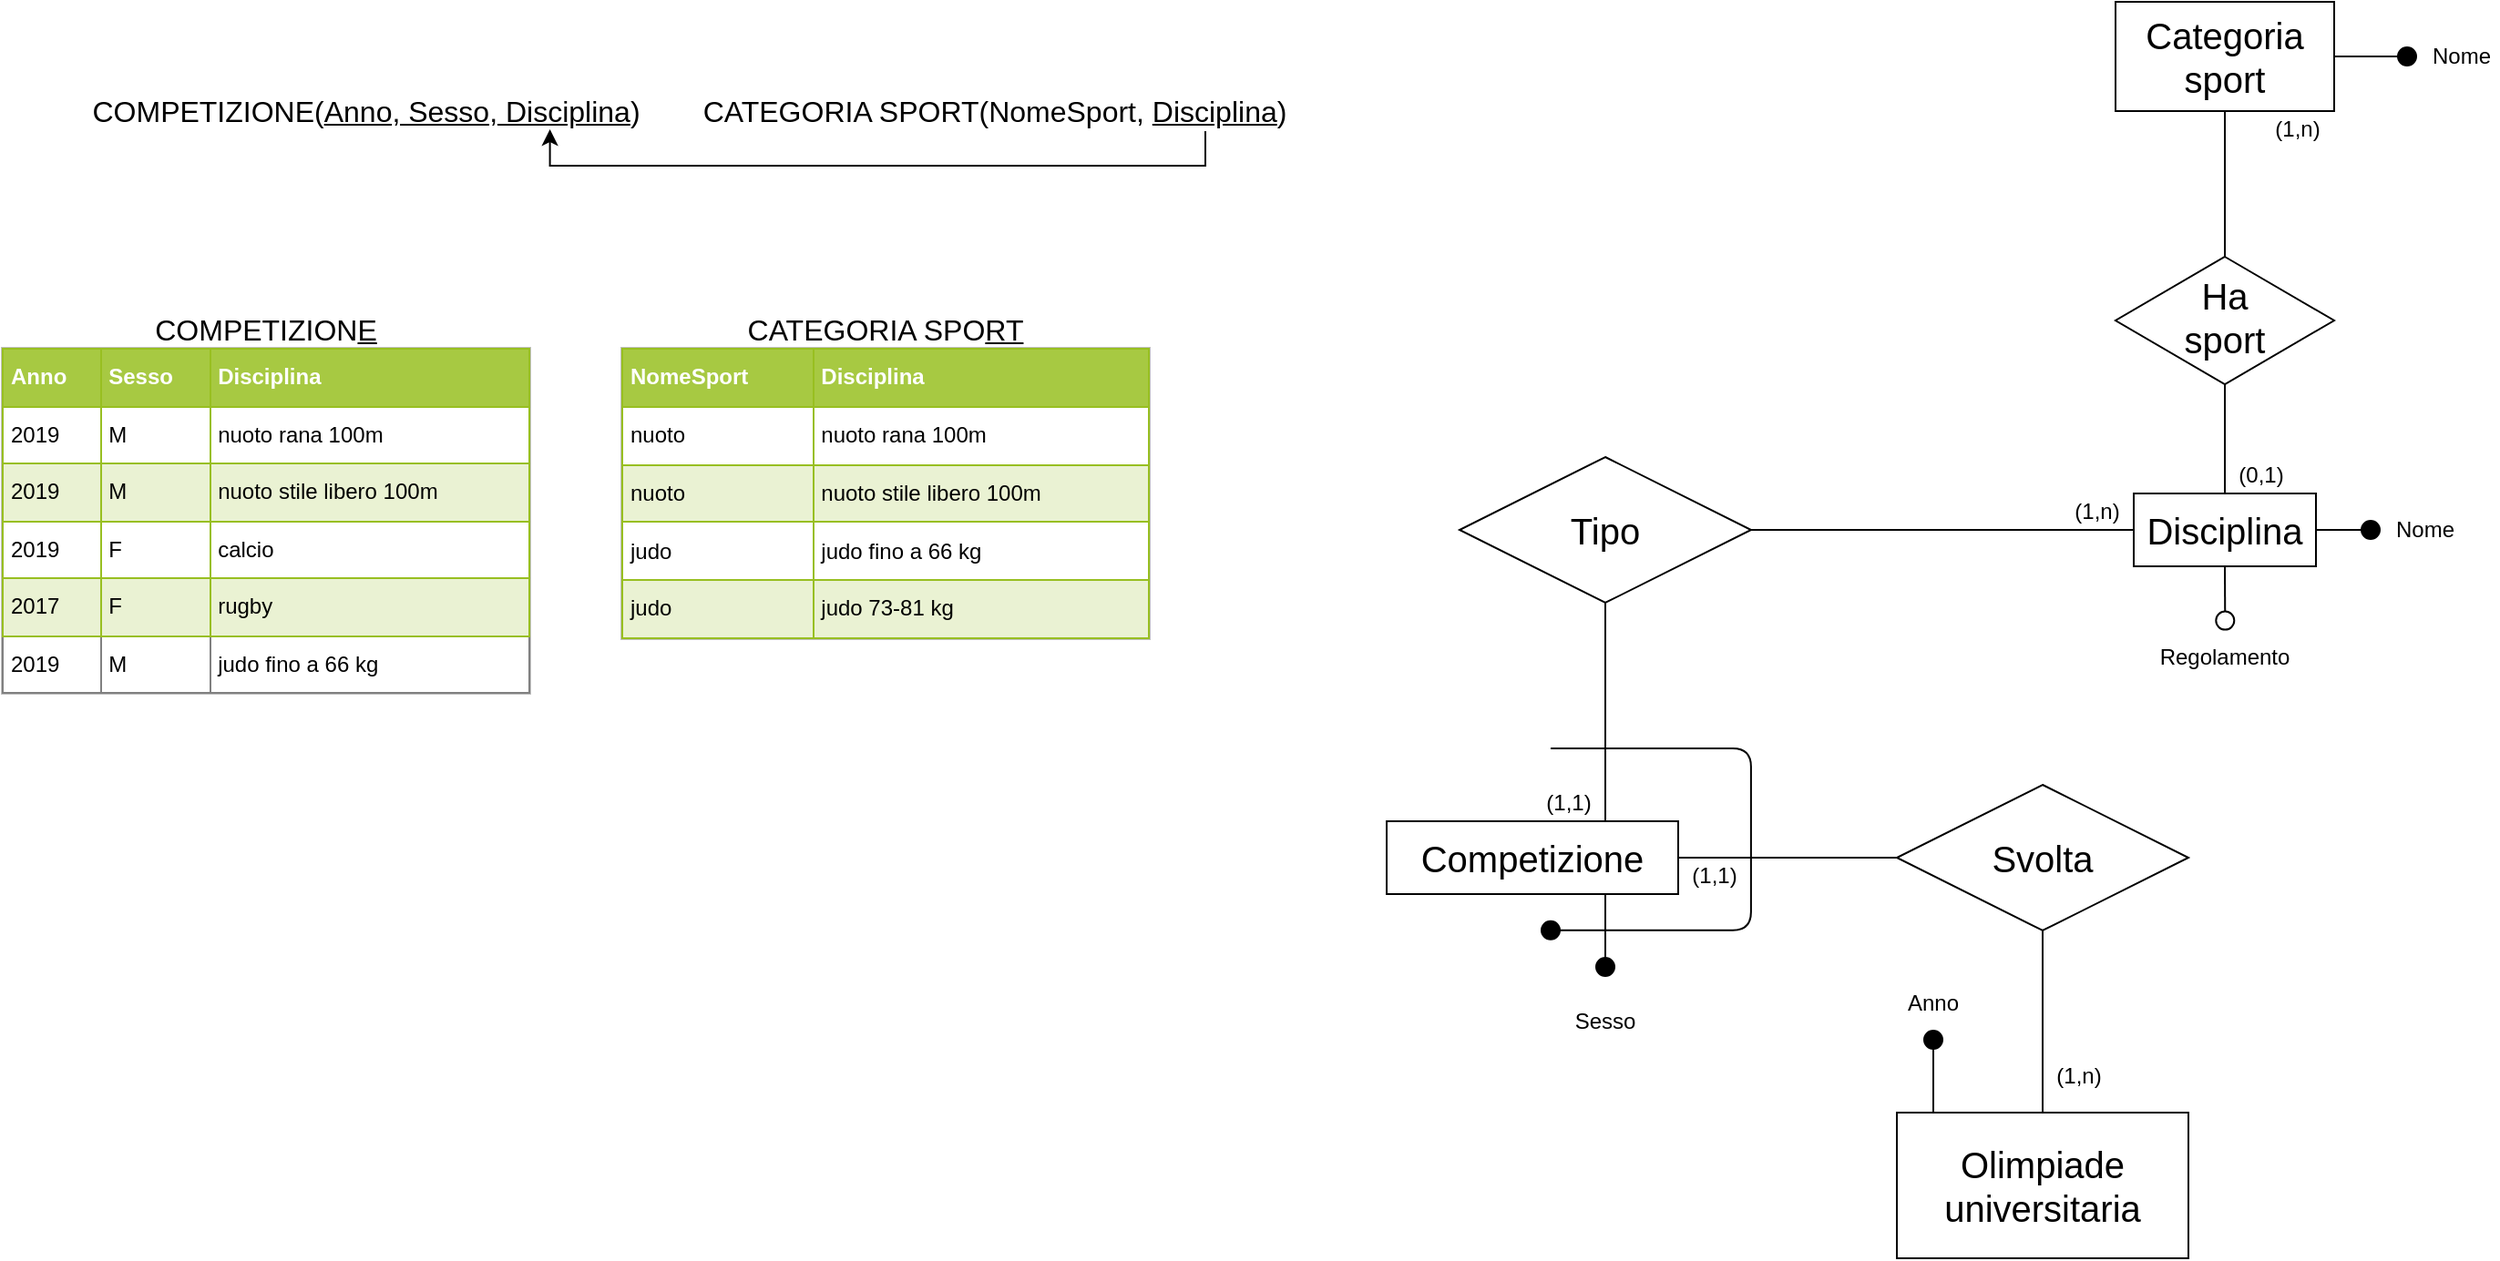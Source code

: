 <mxfile version="12.4.3" type="github" pages="1">
  <diagram id="uhMjWXik6Yx-BJb2ZID2" name="Schema E-R e logico">
    <mxGraphModel dx="2207" dy="1418" grid="1" gridSize="10" guides="1" tooltips="1" connect="1" arrows="1" fold="1" page="1" pageScale="1" pageWidth="1169" pageHeight="827" math="0" shadow="0">
      <root>
        <mxCell id="0"/>
        <mxCell id="1" parent="0"/>
        <mxCell id="-CwcN6ZD3fl_PPB7evjk-37" style="edgeStyle=orthogonalEdgeStyle;rounded=0;orthogonalLoop=1;jettySize=auto;html=1;exitX=1;exitY=0.5;exitDx=0;exitDy=0;endArrow=none;endFill=0;fontSize=20;" parent="1" source="-CwcN6ZD3fl_PPB7evjk-8" target="-CwcN6ZD3fl_PPB7evjk-38" edge="1">
          <mxGeometry relative="1" as="geometry">
            <mxPoint x="920" y="260" as="targetPoint"/>
          </mxGeometry>
        </mxCell>
        <mxCell id="V-vhEgvPOVv-jiupzH60-1" style="edgeStyle=orthogonalEdgeStyle;rounded=1;orthogonalLoop=1;jettySize=auto;html=1;exitX=0.75;exitY=1;exitDx=0;exitDy=0;endArrow=oval;endFill=1;endSize=10;" parent="1" source="-CwcN6ZD3fl_PPB7evjk-8" edge="1">
          <mxGeometry relative="1" as="geometry">
            <mxPoint x="760" y="320" as="targetPoint"/>
          </mxGeometry>
        </mxCell>
        <mxCell id="-CwcN6ZD3fl_PPB7evjk-8" value="&lt;font style=&quot;font-size: 20px&quot;&gt;Competizione&lt;/font&gt;" style="rounded=0;whiteSpace=wrap;html=1;" parent="1" vertex="1">
          <mxGeometry x="640" y="240" width="160" height="40" as="geometry"/>
        </mxCell>
        <mxCell id="pbwnNEGYd-IY7YFEyke1-8" style="edgeStyle=orthogonalEdgeStyle;rounded=1;orthogonalLoop=1;jettySize=auto;html=1;entryX=1;entryY=0.5;entryDx=0;entryDy=0;endArrow=none;endFill=0;" parent="1" source="-CwcN6ZD3fl_PPB7evjk-12" target="pbwnNEGYd-IY7YFEyke1-6" edge="1">
          <mxGeometry relative="1" as="geometry"/>
        </mxCell>
        <mxCell id="pbwnNEGYd-IY7YFEyke1-10" style="edgeStyle=orthogonalEdgeStyle;rounded=1;orthogonalLoop=1;jettySize=auto;html=1;exitX=0.5;exitY=1;exitDx=0;exitDy=0;endArrow=oval;endFill=0;endSize=10;" parent="1" source="-CwcN6ZD3fl_PPB7evjk-12" edge="1">
          <mxGeometry relative="1" as="geometry">
            <mxPoint x="1100.143" y="129.81" as="targetPoint"/>
          </mxGeometry>
        </mxCell>
        <mxCell id="-CwcN6ZD3fl_PPB7evjk-12" value="Disciplina" style="rounded=0;whiteSpace=wrap;html=1;fontSize=20;" parent="1" vertex="1">
          <mxGeometry x="1050" y="60" width="100" height="40" as="geometry"/>
        </mxCell>
        <mxCell id="-CwcN6ZD3fl_PPB7evjk-39" value="" style="edgeStyle=orthogonalEdgeStyle;rounded=0;orthogonalLoop=1;jettySize=auto;html=1;endArrow=none;endFill=0;fontSize=20;" parent="1" source="-CwcN6ZD3fl_PPB7evjk-38" target="-CwcN6ZD3fl_PPB7evjk-40" edge="1">
          <mxGeometry relative="1" as="geometry">
            <mxPoint x="1000" y="400" as="targetPoint"/>
          </mxGeometry>
        </mxCell>
        <mxCell id="-CwcN6ZD3fl_PPB7evjk-38" value="Svolta" style="rhombus;whiteSpace=wrap;html=1;fontSize=20;" parent="1" vertex="1">
          <mxGeometry x="920" y="220" width="160" height="80" as="geometry"/>
        </mxCell>
        <mxCell id="-CwcN6ZD3fl_PPB7evjk-40" value="&lt;font style=&quot;font-size: 20px&quot;&gt;Olimpiade universitaria&lt;/font&gt;" style="rounded=0;whiteSpace=wrap;html=1;" parent="1" vertex="1">
          <mxGeometry x="920" y="400" width="160" height="80" as="geometry"/>
        </mxCell>
        <mxCell id="b5MTkoH9KLdbnuGjaZCg-25" value="&lt;div&gt;(1,1)&lt;/div&gt;" style="text;html=1;strokeColor=none;fillColor=none;align=center;verticalAlign=middle;whiteSpace=wrap;rounded=0;" parent="1" vertex="1">
          <mxGeometry x="800" y="260" width="40" height="20" as="geometry"/>
        </mxCell>
        <mxCell id="b5MTkoH9KLdbnuGjaZCg-26" value="(1,n)" style="text;html=1;strokeColor=none;fillColor=none;align=center;verticalAlign=middle;whiteSpace=wrap;rounded=0;" parent="1" vertex="1">
          <mxGeometry x="1000" y="370" width="40" height="20" as="geometry"/>
        </mxCell>
        <mxCell id="LFXWD2qSY829Mt4aABdm-39" value="" style="endArrow=oval;html=1;endFill=1;endSize=10;" parent="1" edge="1">
          <mxGeometry width="50" height="50" relative="1" as="geometry">
            <mxPoint x="940" y="400" as="sourcePoint"/>
            <mxPoint x="940" y="360" as="targetPoint"/>
            <Array as="points"/>
          </mxGeometry>
        </mxCell>
        <mxCell id="LFXWD2qSY829Mt4aABdm-40" value="Anno" style="text;html=1;strokeColor=none;fillColor=none;align=center;verticalAlign=middle;whiteSpace=wrap;rounded=0;" parent="1" vertex="1">
          <mxGeometry x="920" y="330" width="40" height="20" as="geometry"/>
        </mxCell>
        <mxCell id="LFXWD2qSY829Mt4aABdm-41" value="" style="endArrow=oval;html=1;endFill=1;endSize=10;exitX=1;exitY=0.5;exitDx=0;exitDy=0;" parent="1" source="-CwcN6ZD3fl_PPB7evjk-12" edge="1">
          <mxGeometry width="50" height="50" relative="1" as="geometry">
            <mxPoint x="1180" y="200" as="sourcePoint"/>
            <mxPoint x="1180" y="80" as="targetPoint"/>
            <Array as="points"/>
          </mxGeometry>
        </mxCell>
        <mxCell id="LFXWD2qSY829Mt4aABdm-42" value="&lt;div&gt;Nome&lt;/div&gt;" style="text;html=1;strokeColor=none;fillColor=none;align=center;verticalAlign=middle;whiteSpace=wrap;rounded=0;" parent="1" vertex="1">
          <mxGeometry x="1190" y="70" width="40" height="20" as="geometry"/>
        </mxCell>
        <mxCell id="hW9gHvQl-x3xJsjcZOFR-2" style="edgeStyle=orthogonalEdgeStyle;rounded=0;orthogonalLoop=1;jettySize=auto;html=1;exitX=0.5;exitY=1;exitDx=0;exitDy=0;entryX=0.75;entryY=0;entryDx=0;entryDy=0;endArrow=none;endFill=0;" parent="1" source="pbwnNEGYd-IY7YFEyke1-6" target="-CwcN6ZD3fl_PPB7evjk-8" edge="1">
          <mxGeometry relative="1" as="geometry"/>
        </mxCell>
        <mxCell id="pbwnNEGYd-IY7YFEyke1-6" value="&lt;div&gt;Tipo&lt;/div&gt;" style="rhombus;whiteSpace=wrap;html=1;fontSize=20;" parent="1" vertex="1">
          <mxGeometry x="680" y="40" width="160" height="80" as="geometry"/>
        </mxCell>
        <mxCell id="pbwnNEGYd-IY7YFEyke1-11" value="&lt;div&gt;Regolamento&lt;/div&gt;" style="text;html=1;strokeColor=none;fillColor=none;align=center;verticalAlign=middle;whiteSpace=wrap;rounded=0;" parent="1" vertex="1">
          <mxGeometry x="1080" y="140" width="40" height="20" as="geometry"/>
        </mxCell>
        <mxCell id="hW9gHvQl-x3xJsjcZOFR-8" style="edgeStyle=orthogonalEdgeStyle;rounded=0;orthogonalLoop=1;jettySize=auto;html=1;exitX=1;exitY=0.5;exitDx=0;exitDy=0;endArrow=oval;endFill=1;strokeWidth=1;endSize=10;" parent="1" source="pbwnNEGYd-IY7YFEyke1-14" edge="1">
          <mxGeometry relative="1" as="geometry">
            <mxPoint x="1200" y="-180" as="targetPoint"/>
            <Array as="points">
              <mxPoint x="1190" y="-180"/>
              <mxPoint x="1190" y="-180"/>
            </Array>
          </mxGeometry>
        </mxCell>
        <mxCell id="pbwnNEGYd-IY7YFEyke1-14" value="&lt;div&gt;Categoria sport&lt;/div&gt;" style="rounded=0;whiteSpace=wrap;html=1;fontSize=20;" parent="1" vertex="1">
          <mxGeometry x="1040" y="-210" width="120" height="60" as="geometry"/>
        </mxCell>
        <mxCell id="pbwnNEGYd-IY7YFEyke1-15" value="(1,1)" style="text;html=1;strokeColor=none;fillColor=none;align=center;verticalAlign=middle;whiteSpace=wrap;rounded=0;shadow=0;glass=0;comic=0;fontSize=12;" parent="1" vertex="1">
          <mxGeometry x="720" y="220" width="40" height="20" as="geometry"/>
        </mxCell>
        <mxCell id="pbwnNEGYd-IY7YFEyke1-17" value="(1,n)" style="text;html=1;strokeColor=none;fillColor=none;align=center;verticalAlign=middle;whiteSpace=wrap;rounded=0;shadow=0;glass=0;comic=0;fontSize=12;" parent="1" vertex="1">
          <mxGeometry x="1010" y="60" width="40" height="20" as="geometry"/>
        </mxCell>
        <mxCell id="pbwnNEGYd-IY7YFEyke1-18" value="" style="endArrow=oval;html=1;strokeColor=#000000;strokeWidth=1;edgeStyle=orthogonalEdgeStyle;endFill=1;endSize=10;" parent="1" edge="1">
          <mxGeometry width="50" height="50" relative="1" as="geometry">
            <mxPoint x="730" y="200" as="sourcePoint"/>
            <mxPoint x="729.97" y="299.9" as="targetPoint"/>
            <Array as="points">
              <mxPoint x="839.97" y="199.9"/>
              <mxPoint x="839.97" y="299.9"/>
              <mxPoint x="729.97" y="299.9"/>
            </Array>
          </mxGeometry>
        </mxCell>
        <mxCell id="V-vhEgvPOVv-jiupzH60-2" value="Sesso" style="text;html=1;strokeColor=none;fillColor=none;align=center;verticalAlign=middle;whiteSpace=wrap;rounded=0;" parent="1" vertex="1">
          <mxGeometry x="740" y="340" width="40" height="20" as="geometry"/>
        </mxCell>
        <mxCell id="hW9gHvQl-x3xJsjcZOFR-4" style="edgeStyle=orthogonalEdgeStyle;rounded=0;orthogonalLoop=1;jettySize=auto;html=1;exitX=0.5;exitY=1;exitDx=0;exitDy=0;entryX=0.5;entryY=0;entryDx=0;entryDy=0;endArrow=none;endFill=0;" parent="1" source="hW9gHvQl-x3xJsjcZOFR-3" target="-CwcN6ZD3fl_PPB7evjk-12" edge="1">
          <mxGeometry relative="1" as="geometry"/>
        </mxCell>
        <mxCell id="hW9gHvQl-x3xJsjcZOFR-5" style="edgeStyle=orthogonalEdgeStyle;rounded=0;orthogonalLoop=1;jettySize=auto;html=1;exitX=0.5;exitY=0;exitDx=0;exitDy=0;entryX=0.5;entryY=1;entryDx=0;entryDy=0;endArrow=none;endFill=0;" parent="1" source="hW9gHvQl-x3xJsjcZOFR-3" target="pbwnNEGYd-IY7YFEyke1-14" edge="1">
          <mxGeometry relative="1" as="geometry"/>
        </mxCell>
        <mxCell id="hW9gHvQl-x3xJsjcZOFR-3" value="&lt;div&gt;&lt;font style=&quot;font-size: 20px&quot;&gt;Ha&lt;/font&gt;&lt;/div&gt;&lt;div&gt;&lt;font style=&quot;font-size: 20px&quot;&gt;sport&lt;br&gt;&lt;/font&gt;&lt;/div&gt;" style="rhombus;html=1;whiteSpace=wrap;spacingBottom=4;" parent="1" vertex="1">
          <mxGeometry x="1040" y="-70" width="120" height="70" as="geometry"/>
        </mxCell>
        <mxCell id="hW9gHvQl-x3xJsjcZOFR-9" value="Nome" style="text;html=1;strokeColor=none;fillColor=none;align=center;verticalAlign=middle;whiteSpace=wrap;rounded=0;" parent="1" vertex="1">
          <mxGeometry x="1210" y="-190" width="40" height="20" as="geometry"/>
        </mxCell>
        <mxCell id="hW9gHvQl-x3xJsjcZOFR-10" value="(0,1)" style="text;html=1;strokeColor=none;fillColor=none;align=center;verticalAlign=middle;whiteSpace=wrap;rounded=0;shadow=0;glass=0;comic=0;fontSize=12;" parent="1" vertex="1">
          <mxGeometry x="1100" y="40" width="40" height="20" as="geometry"/>
        </mxCell>
        <mxCell id="hW9gHvQl-x3xJsjcZOFR-11" value="(1,n)" style="text;html=1;strokeColor=none;fillColor=none;align=center;verticalAlign=middle;whiteSpace=wrap;rounded=0;shadow=0;glass=0;comic=0;fontSize=12;" parent="1" vertex="1">
          <mxGeometry x="1120" y="-150" width="40" height="20" as="geometry"/>
        </mxCell>
        <mxCell id="WEl5rx_6ejgkXEkYFQaB-2" value="&lt;div style=&quot;font-size: 16px&quot;&gt;&lt;font style=&quot;font-size: 16px&quot;&gt;COMPETIZIONE(&lt;u&gt;Anno, Sesso, Disciplina&lt;/u&gt;)&lt;/font&gt;&lt;/div&gt;" style="text;html=1;strokeColor=none;fillColor=none;align=center;verticalAlign=middle;whiteSpace=wrap;rounded=0;" vertex="1" parent="1">
          <mxGeometry x="-80" y="-160" width="320" height="20" as="geometry"/>
        </mxCell>
        <mxCell id="WEl5rx_6ejgkXEkYFQaB-4" style="edgeStyle=orthogonalEdgeStyle;rounded=0;orthogonalLoop=1;jettySize=auto;html=1;exitX=0.83;exitY=1.049;exitDx=0;exitDy=0;entryX=0.815;entryY=1;entryDx=0;entryDy=0;entryPerimeter=0;exitPerimeter=0;" edge="1" parent="1" source="WEl5rx_6ejgkXEkYFQaB-3" target="WEl5rx_6ejgkXEkYFQaB-2">
          <mxGeometry relative="1" as="geometry">
            <mxPoint x="180" y="-100" as="targetPoint"/>
            <Array as="points">
              <mxPoint x="540" y="-120"/>
              <mxPoint x="181" y="-120"/>
            </Array>
          </mxGeometry>
        </mxCell>
        <mxCell id="WEl5rx_6ejgkXEkYFQaB-3" value="&lt;div style=&quot;font-size: 16px&quot;&gt;&lt;font style=&quot;font-size: 16px&quot;&gt;CATEGORIA SPORT(NomeSport, &lt;u&gt;Disciplina&lt;/u&gt;)&lt;/font&gt;&lt;/div&gt;" style="text;html=1;strokeColor=none;fillColor=none;align=center;verticalAlign=middle;whiteSpace=wrap;rounded=0;" vertex="1" parent="1">
          <mxGeometry x="250" y="-160" width="350" height="20" as="geometry"/>
        </mxCell>
        <mxCell id="WEl5rx_6ejgkXEkYFQaB-5" value="&lt;table style=&quot;width: 100% ; height: 100% ; border-collapse: collapse&quot; width=&quot;100%&quot; cellpadding=&quot;4&quot; border=&quot;1&quot;&gt;&lt;tbody&gt;&lt;tr style=&quot;background-color: #a7c942 ; color: #ffffff ; border: 1px solid #98bf21&quot;&gt;&lt;th align=&quot;left&quot;&gt;Anno&lt;/th&gt;&lt;th align=&quot;left&quot;&gt;Sesso&lt;br&gt;&lt;/th&gt;&lt;th align=&quot;left&quot;&gt;Disciplina&lt;br&gt;&lt;/th&gt;&lt;/tr&gt;&lt;tr style=&quot;border: 1px solid #98bf21&quot;&gt;&lt;td&gt;2019&lt;br&gt;&lt;/td&gt;&lt;td&gt;M&lt;br&gt;&lt;/td&gt;&lt;td&gt;nuoto rana 100m&lt;br&gt;&lt;/td&gt;&lt;/tr&gt;&lt;tr style=&quot;background-color: #eaf2d3 ; border: 1px solid #98bf21&quot;&gt;&lt;td&gt;2019&lt;br&gt;&lt;/td&gt;&lt;td&gt;M&lt;/td&gt;&lt;td&gt;nuoto stile libero 100m&lt;br&gt;&lt;/td&gt;&lt;/tr&gt;&lt;tr style=&quot;border: 1px solid #98bf21&quot;&gt;&lt;td&gt;2019&lt;br&gt;&lt;/td&gt;&lt;td&gt;F&lt;/td&gt;&lt;td&gt;calcio&lt;br&gt;&lt;/td&gt;&lt;/tr&gt;&lt;tr style=&quot;background-color: #eaf2d3 ; border: 1px solid #98bf21&quot;&gt;&lt;td&gt;2017&lt;br&gt;&lt;/td&gt;&lt;td&gt;F&lt;br&gt;&lt;/td&gt;&lt;td&gt;rugby&lt;/td&gt;&lt;/tr&gt;&lt;tr&gt;&lt;td&gt;2019&lt;br&gt;&lt;/td&gt;&lt;td&gt;M&lt;br&gt;&lt;/td&gt;&lt;td&gt;judo fino a 66 kg&lt;br&gt;&lt;/td&gt;&lt;/tr&gt;&lt;/tbody&gt;&lt;/table&gt;" style="text;html=1;strokeColor=#c0c0c0;fillColor=#ffffff;overflow=fill;rounded=0;" vertex="1" parent="1">
          <mxGeometry x="-120" y="-20" width="290" height="190" as="geometry"/>
        </mxCell>
        <mxCell id="WEl5rx_6ejgkXEkYFQaB-6" value="&lt;div style=&quot;font-size: 16px&quot;&gt;&lt;font style=&quot;font-size: 16px&quot;&gt;COMPETIZION&lt;u&gt;E&lt;br&gt;&lt;/u&gt;&lt;/font&gt;&lt;/div&gt;" style="text;html=1;strokeColor=none;fillColor=none;align=center;verticalAlign=middle;whiteSpace=wrap;rounded=0;" vertex="1" parent="1">
          <mxGeometry x="-120" y="-40" width="290" height="20" as="geometry"/>
        </mxCell>
        <mxCell id="WEl5rx_6ejgkXEkYFQaB-7" value="&lt;table style=&quot;width: 100% ; height: 100% ; border-collapse: collapse&quot; width=&quot;100%&quot; cellpadding=&quot;4&quot; border=&quot;1&quot;&gt;&lt;tbody&gt;&lt;tr style=&quot;background-color: #a7c942 ; color: #ffffff ; border: 1px solid #98bf21&quot;&gt;&lt;th align=&quot;left&quot;&gt;NomeSport&lt;br&gt;&lt;/th&gt;&lt;th align=&quot;left&quot;&gt;Disciplina&lt;br&gt;&lt;/th&gt;&lt;/tr&gt;&lt;tr style=&quot;border: 1px solid #98bf21&quot;&gt;&lt;td&gt;nuoto&lt;br&gt;&lt;/td&gt;&lt;td&gt;nuoto rana 100m&lt;br&gt;&lt;/td&gt;&lt;/tr&gt;&lt;tr style=&quot;background-color: #eaf2d3 ; border: 1px solid #98bf21&quot;&gt;&lt;td&gt;nuoto&lt;br&gt;&lt;/td&gt;&lt;td&gt;nuoto stile libero 100m&lt;br&gt;&lt;/td&gt;&lt;/tr&gt;&lt;tr style=&quot;border: 1px solid #98bf21&quot;&gt;&lt;td&gt;judo&lt;br&gt;&lt;/td&gt;&lt;td&gt;judo fino a 66 kg&lt;br&gt;&lt;/td&gt;&lt;/tr&gt;&lt;tr style=&quot;background-color: #eaf2d3 ; border: 1px solid #98bf21&quot;&gt;&lt;td&gt;judo&lt;br&gt;&lt;/td&gt;&lt;td&gt;judo 73-81 kg&lt;br&gt;&lt;/td&gt;&lt;/tr&gt;&lt;/tbody&gt;&lt;/table&gt;" style="text;html=1;strokeColor=#c0c0c0;fillColor=#ffffff;overflow=fill;rounded=0;" vertex="1" parent="1">
          <mxGeometry x="220" y="-20" width="290" height="160" as="geometry"/>
        </mxCell>
        <mxCell id="WEl5rx_6ejgkXEkYFQaB-8" value="&lt;div style=&quot;font-size: 16px&quot;&gt;&lt;font style=&quot;font-size: 16px&quot;&gt;CATEGORIA SPO&lt;u&gt;RT&lt;/u&gt;&lt;/font&gt;&lt;/div&gt;" style="text;html=1;strokeColor=none;fillColor=none;align=center;verticalAlign=middle;whiteSpace=wrap;rounded=0;" vertex="1" parent="1">
          <mxGeometry x="220" y="-40" width="290" height="20" as="geometry"/>
        </mxCell>
      </root>
    </mxGraphModel>
  </diagram>
</mxfile>
